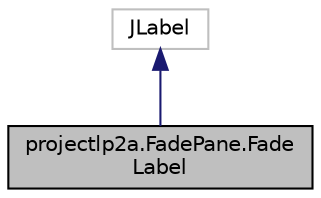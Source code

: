 digraph "projectlp2a.FadePane.FadeLabel"
{
 // LATEX_PDF_SIZE
  edge [fontname="Helvetica",fontsize="10",labelfontname="Helvetica",labelfontsize="10"];
  node [fontname="Helvetica",fontsize="10",shape=record];
  Node1 [label="projectlp2a.FadePane.Fade\lLabel",height=0.2,width=0.4,color="black", fillcolor="grey75", style="filled", fontcolor="black",tooltip="inner class of FadePane. It inherits from a JLabel. It is where the text is displayed"];
  Node2 -> Node1 [dir="back",color="midnightblue",fontsize="10",style="solid",fontname="Helvetica"];
  Node2 [label="JLabel",height=0.2,width=0.4,color="grey75", fillcolor="white", style="filled",tooltip=" "];
}
